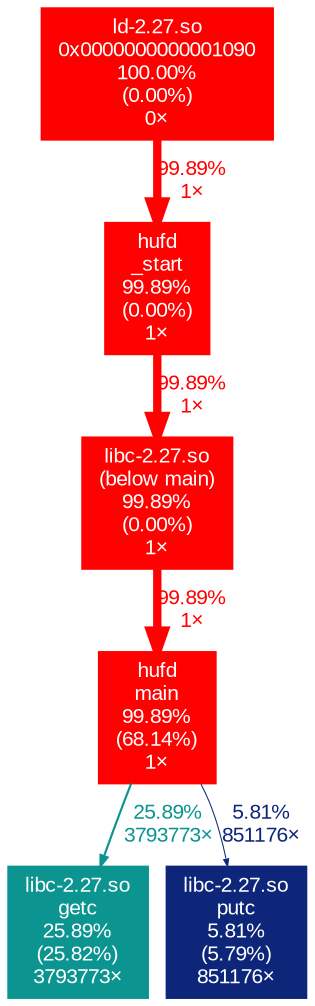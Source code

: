 digraph {
	graph [fontname=Arial, nodesep=0.125, ranksep=0.25];
	node [fontcolor=white, fontname=Arial, height=0, shape=box, style=filled, width=0];
	edge [fontname=Arial];
	"(below main)" [color="#ff0100", fontcolor="#ffffff", fontsize="10.00", label="libc-2.27.so\n(below main)\n99.89%\n(0.00%)\n1×"];
	"(below main)" -> main [arrowsize="1.00", color="#ff0100", fontcolor="#ff0100", fontsize="10.00", label="99.89%\n1×", labeldistance="4.00", penwidth="4.00"];
	"0x0000000000001090" [color="#ff0000", fontcolor="#ffffff", fontsize="10.00", label="ld-2.27.so\n0x0000000000001090\n100.00%\n(0.00%)\n0×"];
	"0x0000000000001090" -> "_start" [arrowsize="1.00", color="#ff0100", fontcolor="#ff0100", fontsize="10.00", label="99.89%\n1×", labeldistance="4.00", penwidth="4.00"];
	"_start" [color="#ff0100", fontcolor="#ffffff", fontsize="10.00", label="hufd\n_start\n99.89%\n(0.00%)\n1×"];
	"_start" -> "(below main)" [arrowsize="1.00", color="#ff0100", fontcolor="#ff0100", fontsize="10.00", label="99.89%\n1×", labeldistance="4.00", penwidth="4.00"];
	getc [color="#0c9590", fontcolor="#ffffff", fontsize="10.00", label="libc-2.27.so\ngetc\n25.89%\n(25.82%)\n3793773×"];
	main [color="#ff0100", fontcolor="#ffffff", fontsize="10.00", label="hufd\nmain\n99.89%\n(68.14%)\n1×"];
	main -> getc [arrowsize="0.51", color="#0c9590", fontcolor="#0c9590", fontsize="10.00", label="25.89%\n3793773×", labeldistance="1.04", penwidth="1.04"];
	main -> putc [arrowsize="0.35", color="#0d267a", fontcolor="#0d267a", fontsize="10.00", label="5.81%\n851176×", labeldistance="0.50", penwidth="0.50"];
	putc [color="#0d267a", fontcolor="#ffffff", fontsize="10.00", label="libc-2.27.so\nputc\n5.81%\n(5.79%)\n851176×"];
}
